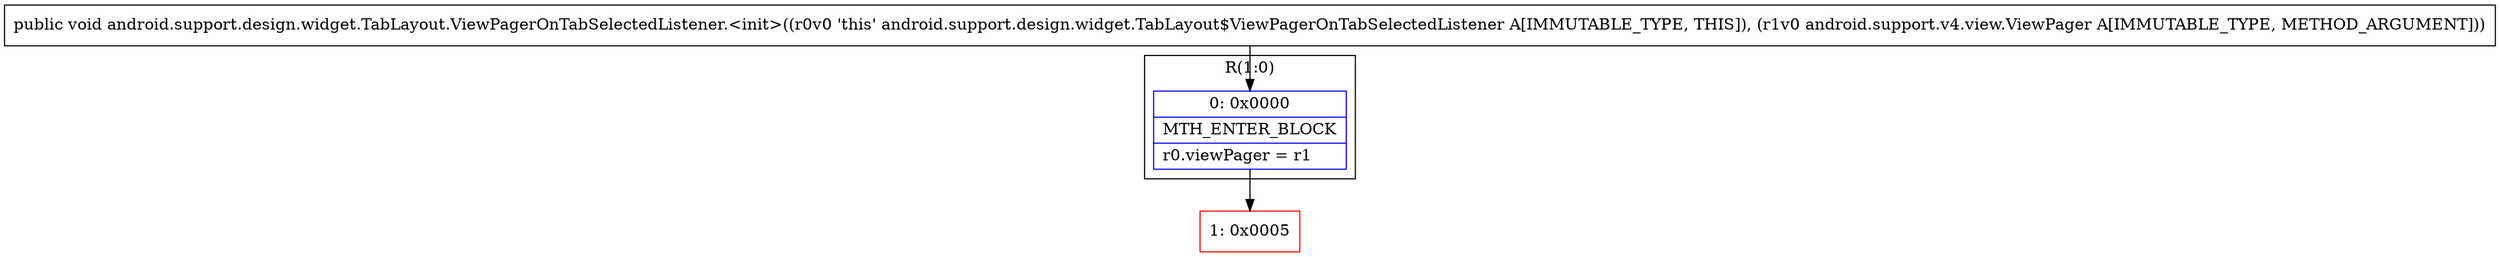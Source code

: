 digraph "CFG forandroid.support.design.widget.TabLayout.ViewPagerOnTabSelectedListener.\<init\>(Landroid\/support\/v4\/view\/ViewPager;)V" {
subgraph cluster_Region_2106562527 {
label = "R(1:0)";
node [shape=record,color=blue];
Node_0 [shape=record,label="{0\:\ 0x0000|MTH_ENTER_BLOCK\l|r0.viewPager = r1\l}"];
}
Node_1 [shape=record,color=red,label="{1\:\ 0x0005}"];
MethodNode[shape=record,label="{public void android.support.design.widget.TabLayout.ViewPagerOnTabSelectedListener.\<init\>((r0v0 'this' android.support.design.widget.TabLayout$ViewPagerOnTabSelectedListener A[IMMUTABLE_TYPE, THIS]), (r1v0 android.support.v4.view.ViewPager A[IMMUTABLE_TYPE, METHOD_ARGUMENT])) }"];
MethodNode -> Node_0;
Node_0 -> Node_1;
}

